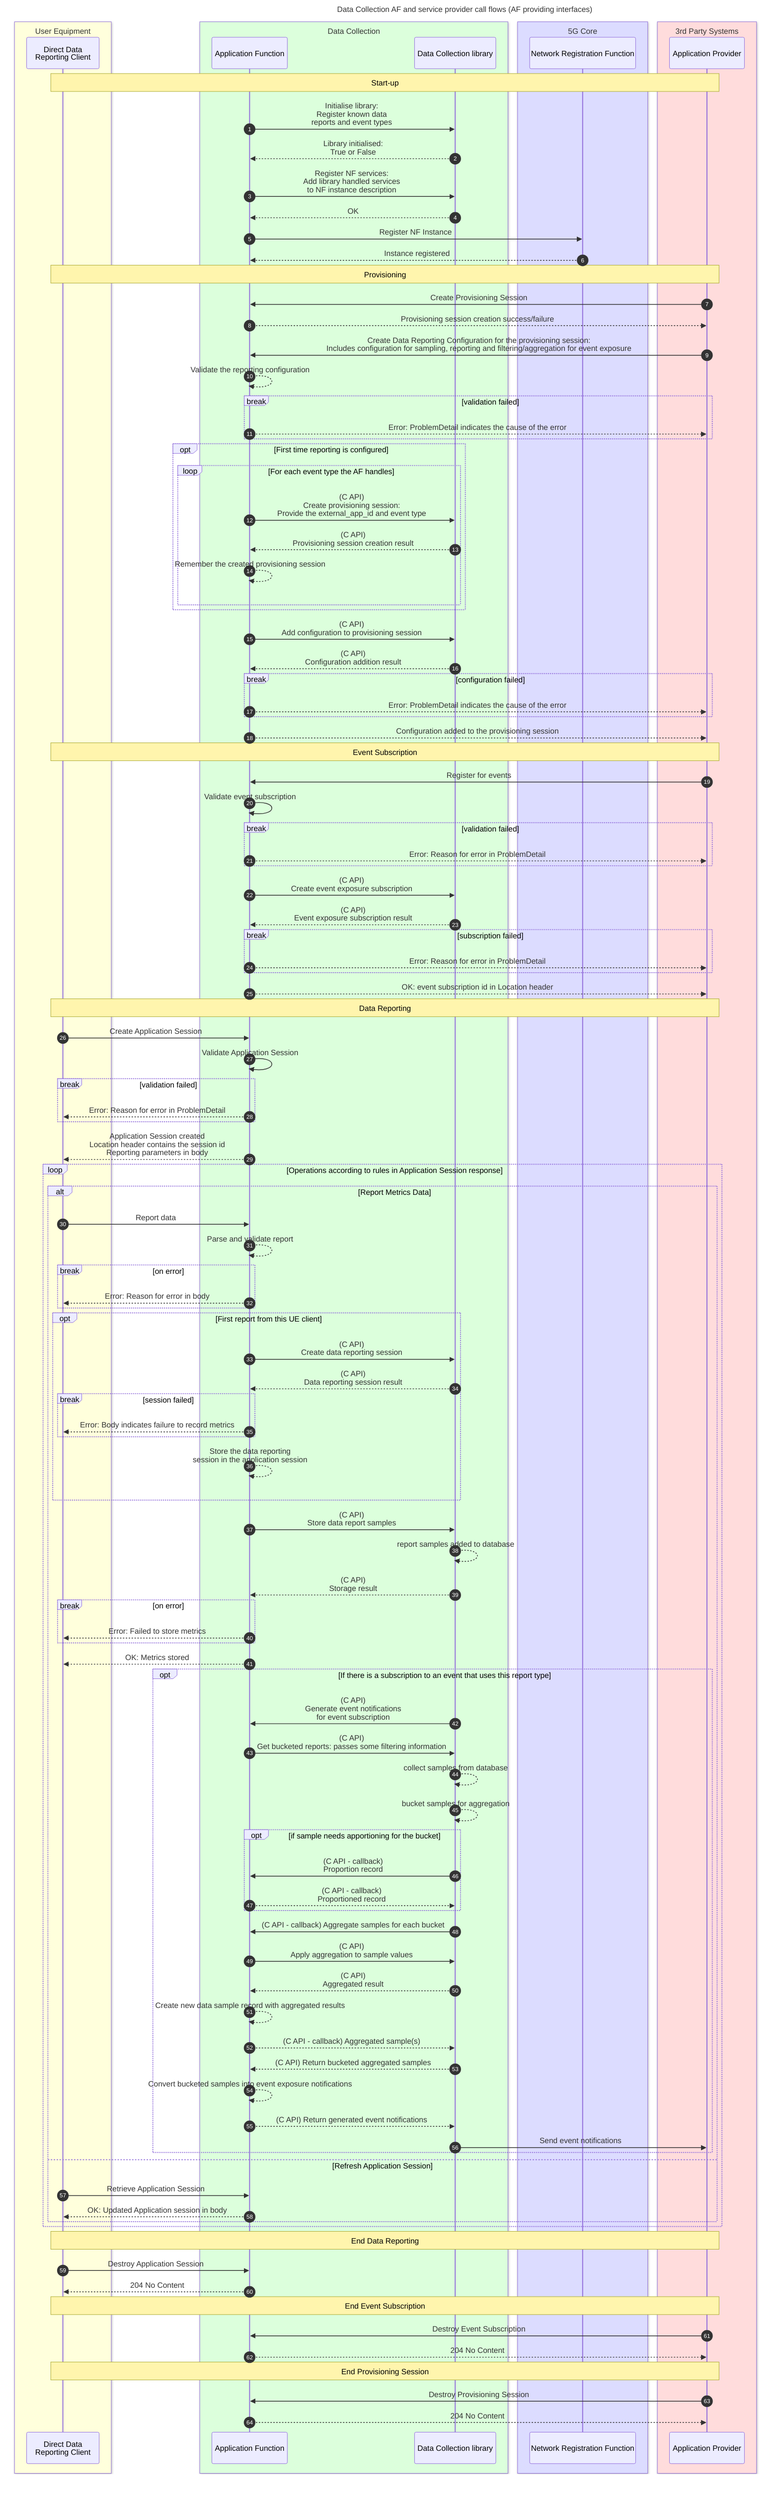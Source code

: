 sequenceDiagram
autonumber
title Data Collection AF and service provider call flows (AF providing interfaces)

box rgb(255,255,220) User Equipment
participant UE as Direct Data<br/>Reporting Client
end
box rgb(220,255,220) Data Collection
participant AF as Application Function
participant SP as Data Collection library
end
box rgb(220,220,255) 5G Core
participant NRF as Network Registration Function
end
box rgb(255,220,220) 3rd Party Systems
participant AP as Application Provider
end

%% == Start-up ==
note over UE,AP: Start-up
AF ->> SP: Initialise library:<br/>Register known data<br/>reports and event types
SP -->> AF: Library initialised:<br/>True or False
AF ->> SP: Register NF services:<br/>Add library handled services<br/>to NF instance description
SP -->> AF: OK
AF ->> NRF: Register NF Instance
NRF -->> AF: Instance registered
%% == Provisioning ==
note over UE,AP: Provisioning
AP ->> AF: Create Provisioning Session
AF -->> AP: Provisioning session creation success/failure
AP ->> AF: Create Data Reporting Configuration for the provisioning session:<br/>Includes configuration for sampling, reporting and filtering/aggregation for event exposure
AF -->> AF: Validate the reporting configuration
break validation failed
AF -->> AP: Error: ProblemDetail indicates the cause of the error
end
opt First time reporting is configured
loop For each event type the AF handles
AF ->> SP: (C API)<br/>Create provisioning session:<br/>Provide the external_app_id and event type
SP -->> AF: (C API)<br/>Provisioning session creation result
AF -->> AF: Remember the created provisioning session
end
end
AF ->> SP: (C API)<br/>Add configuration to provisioning session
SP -->> AF: (C API)<br/>Configuration addition result
break configuration failed
AF -->> AP: Error: ProblemDetail indicates the cause of the error
end
AF -->> AP: Configuration added to the provisioning session

%% == Event Subscription ==
note over UE,AP: Event Subscription
AP ->> AF: Register for events
AF ->> AF: Validate event subscription
break validation failed
AF -->> AP: Error: Reason for error in ProblemDetail
end
AF ->> SP: (C API)<br/>Create event exposure subscription
SP -->> AF: (C API)<br/>Event exposure subscription result
break subscription failed
AF -->> AP: Error: Reason for error in ProblemDetail
end
AF -->> AP: OK: event subscription id in Location header

%% == Data Reporting ==
note over UE,AP: Data Reporting
UE ->> AF: Create Application Session
AF ->> AF: Validate Application Session
break validation failed
AF -->> UE: Error: Reason for error in ProblemDetail
end
AF -->> UE: Application Session created<br/>Location header contains the session id<br/>Reporting parameters in body

loop Operations according to rules in Application Session response
  alt Report Metrics Data
    UE ->> AF: Report data
    AF -->> AF: Parse and validate report
    break on error
      AF -->> UE: Error: Reason for error in body
    end
    opt First report from this UE client
      AF ->> SP: (C API)<br/>Create data reporting session
      SP -->> AF: (C API)<br/>Data reporting session result
      break session failed
        AF -->> UE: Error: Body indicates failure to record metrics
      end
      AF -->> AF: Store the data reporting<br/>session in the application session
    end
    AF ->> SP: (C API)<br/>Store data report samples
    SP -->> SP: report samples added to database
    SP -->> AF: (C API)<br/>Storage result
    break on error
      AF -->> UE: Error: Failed to store metrics
    end
    AF -->> UE: OK: Metrics stored
    opt If there is a subscription to an event that uses this report type
        SP ->> AF: (C API)<br/>Generate event notifications<br/>for event subscription
        AF ->> SP: (C API)<br/>Get bucketed reports: passes some filtering information
        SP -->> SP: collect samples from database
        SP -->> SP: bucket samples for aggregation
        opt if sample needs apportioning for the bucket
            SP ->> AF: (C API - callback)<br/>Proportion record
            AF -->> SP: (C API - callback)<br/>Proportioned record
        end
        SP ->> AF: (C API - callback) Aggregate samples for each bucket
        AF ->> SP: (C API)<br/>Apply aggregation to sample values
        SP -->> AF: (C API)<br/>Aggregated result
        AF -->> AF: Create new data sample record with aggregated results
        AF -->> SP: (C API - callback) Aggregated sample(s)
        SP -->> AF: (C API) Return bucketed aggregated samples
        AF -->> AF: Convert bucketed samples into event exposure notifications
        AF -->> SP: (C API) Return generated event notifications
        SP ->> AP: Send event notifications
    end
  else Refresh Application Session
    UE ->> AF: Retrieve Application Session
    AF -->> UE: OK: Updated Application session in body
  end
end

%% == End Data Reporting ==
note over UE,AP: End Data Reporting
UE ->> AF: Destroy Application Session
AF -->> UE: 204 No Content
%% == End Event Subscription ==
note over UE,AP: End Event Subscription
AP ->> AF: Destroy Event Subscription
AF -->> AP: 204 No Content
%% == End Data Reporting Provisioning Session ==
note over UE,AP: End Provisioning Session
AP ->> AF: Destroy Provisioning Session
AF -->> AP: 204 No Content